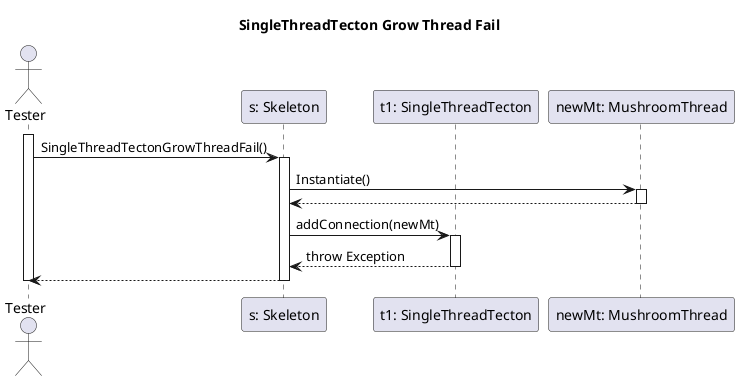 @startuml tectonGrowThreadTest

title SingleThreadTecton Grow Thread Fail

actor "Tester" as tst
participant "s: Skeleton" as s
participant "t1: SingleThreadTecton" as t1
participant "newMt: MushroomThread" as newMt

activate tst

tst -> s: SingleThreadTectonGrowThreadFail()
activate s

s -> newMt: Instantiate()
activate newMt
s <-- newMt
deactivate newMt

s -> t1: addConnection(newMt)
activate t1

s <-- t1: throw Exception
deactivate t1

tst <-- s
deactivate s

deactivate tst

@enduml